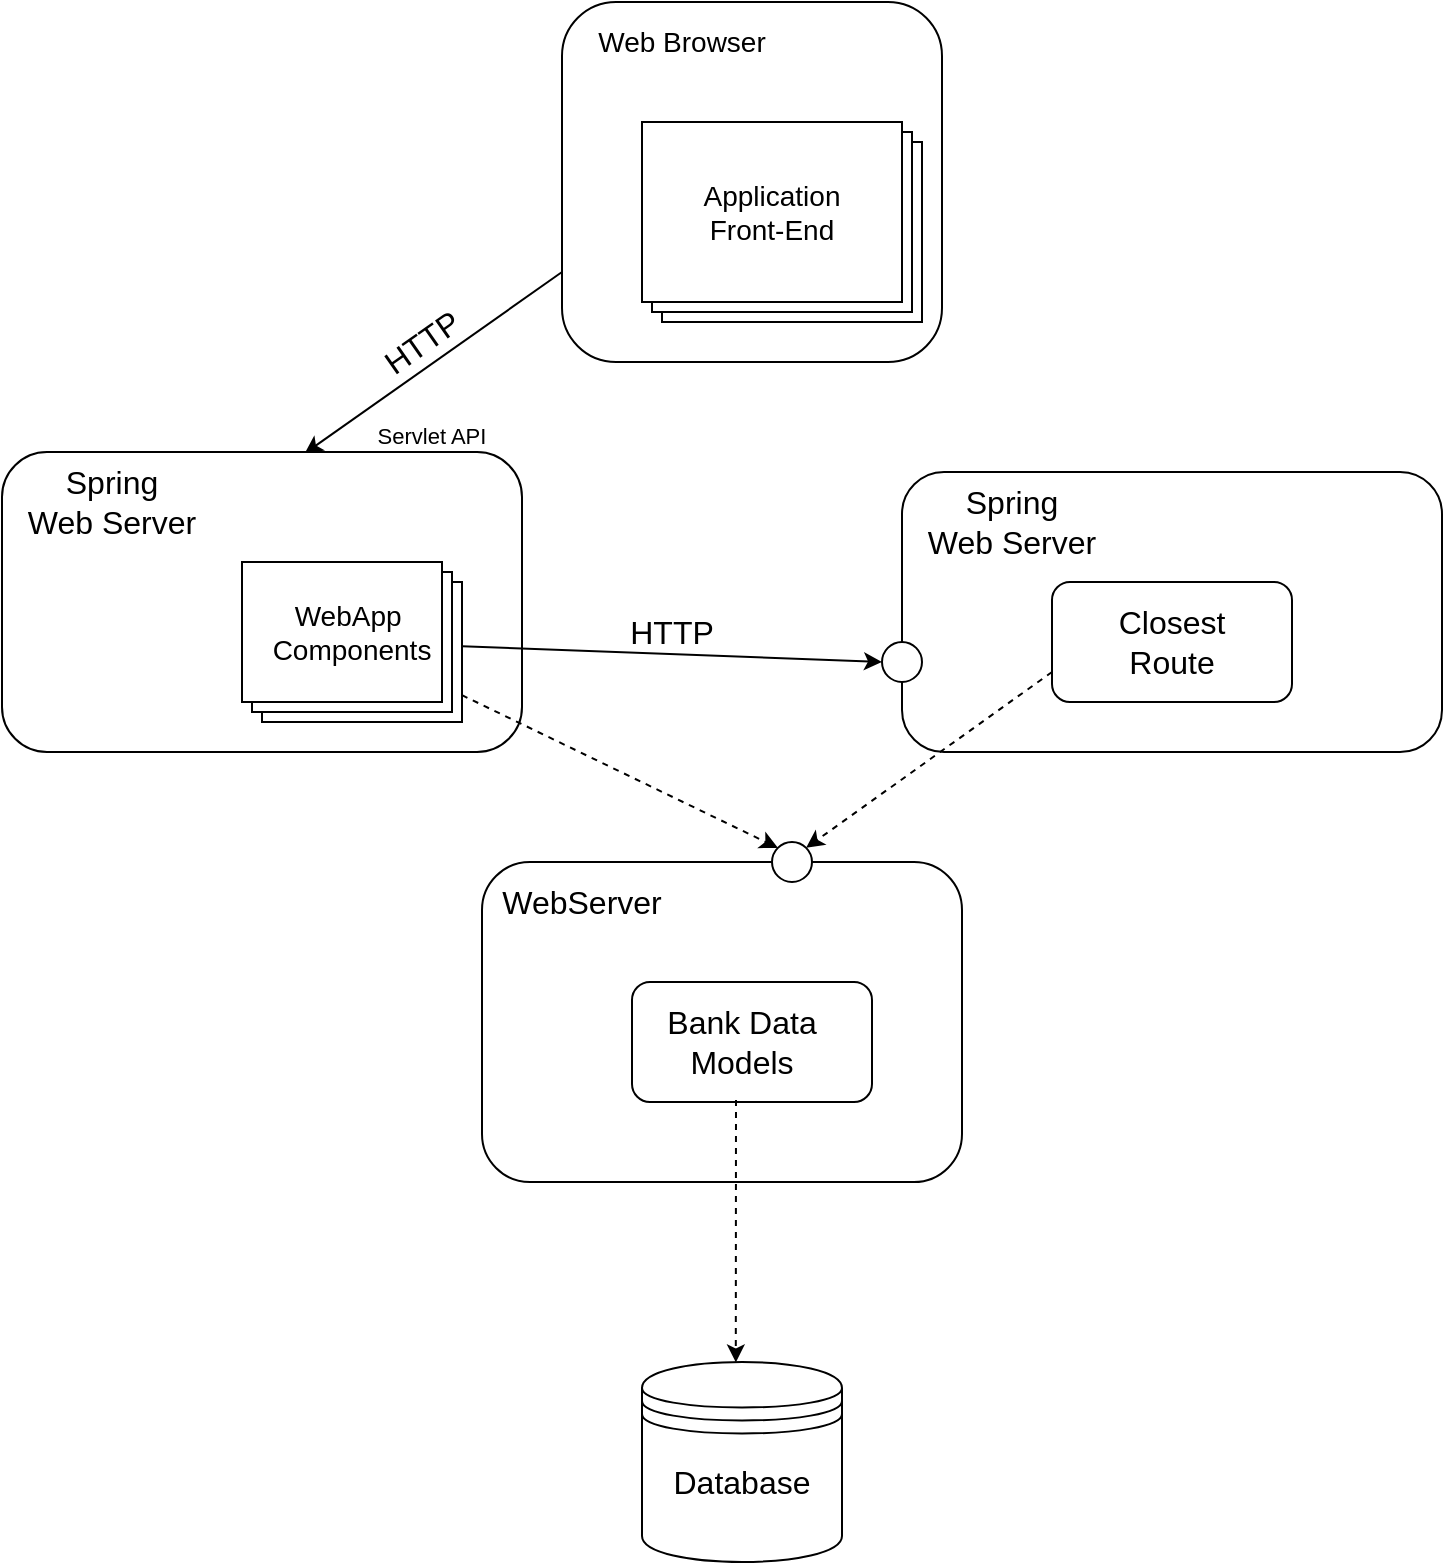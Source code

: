 <mxfile version="14.7.6" type="device"><diagram id="aEDq77Cneq5UUyO5Vhze" name="Page-1"><mxGraphModel dx="2333" dy="770" grid="0" gridSize="10" guides="1" tooltips="1" connect="1" arrows="1" fold="1" page="1" pageScale="1" pageWidth="850" pageHeight="1100" math="0" shadow="0"><root><mxCell id="0"/><mxCell id="1" parent="0"/><mxCell id="ZQGi5mbTslNkDxeIjGVA-1" value="" style="rounded=1;whiteSpace=wrap;html=1;align=left;" parent="1" vertex="1"><mxGeometry x="50" y="80" width="190" height="180" as="geometry"/></mxCell><mxCell id="ZQGi5mbTslNkDxeIjGVA-3" value="Web Browser" style="text;html=1;strokeColor=none;fillColor=none;align=center;verticalAlign=middle;whiteSpace=wrap;rounded=0;fontSize=14;" parent="1" vertex="1"><mxGeometry x="65" y="90" width="90" height="20" as="geometry"/></mxCell><mxCell id="ZQGi5mbTslNkDxeIjGVA-22" style="rounded=0;orthogonalLoop=1;jettySize=auto;html=1;fontSize=16;exitX=0;exitY=0.75;exitDx=0;exitDy=0;entryX=0.582;entryY=0.005;entryDx=0;entryDy=0;entryPerimeter=0;" parent="1" source="ZQGi5mbTslNkDxeIjGVA-1" target="ZQGi5mbTslNkDxeIjGVA-9" edge="1"><mxGeometry relative="1" as="geometry"><mxPoint x="-80" y="305" as="targetPoint"/></mxGeometry></mxCell><mxCell id="ZQGi5mbTslNkDxeIjGVA-8" value="" style="verticalLabelPosition=bottom;verticalAlign=top;html=1;shape=mxgraph.basic.layered_rect;dx=10;outlineConnect=0;fontSize=8;" parent="1" vertex="1"><mxGeometry x="90" y="140" width="140" height="100" as="geometry"/></mxCell><mxCell id="ZQGi5mbTslNkDxeIjGVA-7" value="Application Front-End" style="text;html=1;strokeColor=none;fillColor=none;align=center;verticalAlign=middle;whiteSpace=wrap;rounded=0;rotation=0;fontSize=14;" parent="1" vertex="1"><mxGeometry x="130" y="180" width="50" height="10" as="geometry"/></mxCell><mxCell id="ZQGi5mbTslNkDxeIjGVA-9" value="" style="rounded=1;whiteSpace=wrap;html=1;align=left;" parent="1" vertex="1"><mxGeometry x="-230" y="305" width="260" height="150" as="geometry"/></mxCell><mxCell id="ZQGi5mbTslNkDxeIjGVA-10" value="Spring&lt;br&gt;Web Server" style="text;html=1;strokeColor=none;fillColor=none;align=center;verticalAlign=middle;whiteSpace=wrap;rounded=0;fontSize=16;" parent="1" vertex="1"><mxGeometry x="-220" y="320" width="90" height="20" as="geometry"/></mxCell><mxCell id="ZQGi5mbTslNkDxeIjGVA-12" value="" style="rounded=1;whiteSpace=wrap;html=1;align=left;" parent="1" vertex="1"><mxGeometry x="10" y="510" width="240" height="160" as="geometry"/></mxCell><mxCell id="ZQGi5mbTslNkDxeIjGVA-13" value="" style="rounded=1;whiteSpace=wrap;html=1;align=left;" parent="1" vertex="1"><mxGeometry x="220" y="315" width="270" height="140" as="geometry"/></mxCell><mxCell id="ZQGi5mbTslNkDxeIjGVA-14" value="Spring&lt;br&gt;Web Server" style="text;html=1;strokeColor=none;fillColor=none;align=center;verticalAlign=middle;whiteSpace=wrap;rounded=0;fontSize=16;" parent="1" vertex="1"><mxGeometry x="230" y="330" width="90" height="20" as="geometry"/></mxCell><mxCell id="ZQGi5mbTslNkDxeIjGVA-17" value="" style="shape=datastore;whiteSpace=wrap;html=1;fontSize=16;" parent="1" vertex="1"><mxGeometry x="90" y="760" width="100" height="100" as="geometry"/></mxCell><mxCell id="ZQGi5mbTslNkDxeIjGVA-20" value="Database" style="text;html=1;strokeColor=none;fillColor=none;align=center;verticalAlign=middle;whiteSpace=wrap;rounded=0;fontSize=16;" parent="1" vertex="1"><mxGeometry x="120" y="810" width="40" height="20" as="geometry"/></mxCell><mxCell id="ZQGi5mbTslNkDxeIjGVA-39" style="edgeStyle=none;rounded=0;orthogonalLoop=1;jettySize=auto;html=1;fontSize=16;entryX=0;entryY=0.5;entryDx=0;entryDy=0;" parent="1" source="ZQGi5mbTslNkDxeIjGVA-23" target="ZQGi5mbTslNkDxeIjGVA-40" edge="1"><mxGeometry relative="1" as="geometry"><mxPoint x="200" y="400" as="targetPoint"/></mxGeometry></mxCell><mxCell id="ZQGi5mbTslNkDxeIjGVA-23" value="" style="verticalLabelPosition=bottom;verticalAlign=top;html=1;shape=mxgraph.basic.layered_rect;dx=10;outlineConnect=0;fontSize=8;" parent="1" vertex="1"><mxGeometry x="-110" y="360" width="110" height="80" as="geometry"/></mxCell><mxCell id="ZQGi5mbTslNkDxeIjGVA-24" value="WebApp&amp;nbsp;&lt;br&gt;Components" style="text;html=1;strokeColor=none;fillColor=none;align=center;verticalAlign=middle;whiteSpace=wrap;rounded=0;rotation=0;fontSize=14;" parent="1" vertex="1"><mxGeometry x="-80" y="390" width="50" height="10" as="geometry"/></mxCell><mxCell id="ZQGi5mbTslNkDxeIjGVA-25" value="" style="rounded=1;whiteSpace=wrap;html=1;fontSize=16;" parent="1" vertex="1"><mxGeometry x="295" y="370" width="120" height="60" as="geometry"/></mxCell><mxCell id="ZQGi5mbTslNkDxeIjGVA-26" value="Closest Route" style="text;html=1;strokeColor=none;fillColor=none;align=center;verticalAlign=middle;whiteSpace=wrap;rounded=0;fontSize=16;" parent="1" vertex="1"><mxGeometry x="335" y="390" width="40" height="20" as="geometry"/></mxCell><mxCell id="ZQGi5mbTslNkDxeIjGVA-27" value="" style="rounded=1;whiteSpace=wrap;html=1;fontSize=16;" parent="1" vertex="1"><mxGeometry x="85" y="570" width="120" height="60" as="geometry"/></mxCell><mxCell id="ZQGi5mbTslNkDxeIjGVA-15" value="Bank Data Models" style="text;html=1;strokeColor=none;fillColor=none;align=center;verticalAlign=middle;whiteSpace=wrap;rounded=0;fontSize=16;" parent="1" vertex="1"><mxGeometry x="95" y="590" width="90" height="20" as="geometry"/></mxCell><mxCell id="ZQGi5mbTslNkDxeIjGVA-30" value="HTTP" style="text;html=1;strokeColor=none;fillColor=none;align=center;verticalAlign=middle;whiteSpace=wrap;rounded=0;fontSize=16;rotation=-35;" parent="1" vertex="1"><mxGeometry x="-40" y="240" width="40" height="20" as="geometry"/></mxCell><mxCell id="ZQGi5mbTslNkDxeIjGVA-31" value="&lt;font style=&quot;font-size: 11px&quot;&gt;Servlet API&lt;/font&gt;" style="text;html=1;strokeColor=none;fillColor=none;align=center;verticalAlign=middle;whiteSpace=wrap;rounded=0;fontSize=16;" parent="1" vertex="1"><mxGeometry x="-60" y="285" width="90" height="20" as="geometry"/></mxCell><mxCell id="ZQGi5mbTslNkDxeIjGVA-34" value="WebServer" style="text;html=1;strokeColor=none;fillColor=none;align=center;verticalAlign=middle;whiteSpace=wrap;rounded=0;fontSize=16;" parent="1" vertex="1"><mxGeometry x="40" y="520" width="40" height="20" as="geometry"/></mxCell><mxCell id="ZQGi5mbTslNkDxeIjGVA-37" value="" style="ellipse;whiteSpace=wrap;html=1;aspect=fixed;fontSize=16;" parent="1" vertex="1"><mxGeometry x="155" y="500" width="20" height="20" as="geometry"/></mxCell><mxCell id="ZQGi5mbTslNkDxeIjGVA-28" style="rounded=0;orthogonalLoop=1;jettySize=auto;html=1;entryX=0.469;entryY=0.002;entryDx=0;entryDy=0;fontSize=16;entryPerimeter=0;dashed=1;" parent="1" target="ZQGi5mbTslNkDxeIjGVA-17" edge="1"><mxGeometry relative="1" as="geometry"><mxPoint x="137" y="629" as="sourcePoint"/></mxGeometry></mxCell><mxCell id="ZQGi5mbTslNkDxeIjGVA-35" style="edgeStyle=none;rounded=0;orthogonalLoop=1;jettySize=auto;html=1;entryX=1;entryY=0;entryDx=0;entryDy=0;dashed=1;fontSize=16;exitX=0;exitY=0.75;exitDx=0;exitDy=0;" parent="1" source="ZQGi5mbTslNkDxeIjGVA-25" target="ZQGi5mbTslNkDxeIjGVA-37" edge="1"><mxGeometry relative="1" as="geometry"/></mxCell><mxCell id="ZQGi5mbTslNkDxeIjGVA-36" style="edgeStyle=none;rounded=0;orthogonalLoop=1;jettySize=auto;html=1;entryX=0;entryY=0;entryDx=0;entryDy=0;dashed=1;fontSize=16;" parent="1" source="ZQGi5mbTslNkDxeIjGVA-23" target="ZQGi5mbTslNkDxeIjGVA-37" edge="1"><mxGeometry relative="1" as="geometry"/></mxCell><mxCell id="ZQGi5mbTslNkDxeIjGVA-40" value="" style="ellipse;whiteSpace=wrap;html=1;aspect=fixed;fontSize=16;" parent="1" vertex="1"><mxGeometry x="210" y="400" width="20" height="20" as="geometry"/></mxCell><mxCell id="ZQGi5mbTslNkDxeIjGVA-41" value="HTTP" style="text;html=1;strokeColor=none;fillColor=none;align=center;verticalAlign=middle;whiteSpace=wrap;rounded=0;fontSize=16;rotation=0;" parent="1" vertex="1"><mxGeometry x="85" y="385" width="40" height="20" as="geometry"/></mxCell></root></mxGraphModel></diagram></mxfile>
